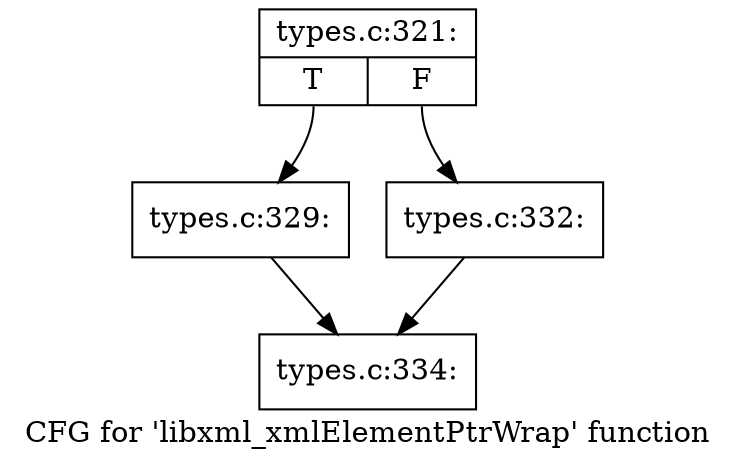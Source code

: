 digraph "CFG for 'libxml_xmlElementPtrWrap' function" {
	label="CFG for 'libxml_xmlElementPtrWrap' function";

	Node0x4358660 [shape=record,label="{types.c:321:|{<s0>T|<s1>F}}"];
	Node0x4358660:s0 -> Node0x435c1c0;
	Node0x4358660:s1 -> Node0x435c210;
	Node0x435c1c0 [shape=record,label="{types.c:329:}"];
	Node0x435c1c0 -> Node0x4358950;
	Node0x435c210 [shape=record,label="{types.c:332:}"];
	Node0x435c210 -> Node0x4358950;
	Node0x4358950 [shape=record,label="{types.c:334:}"];
}
